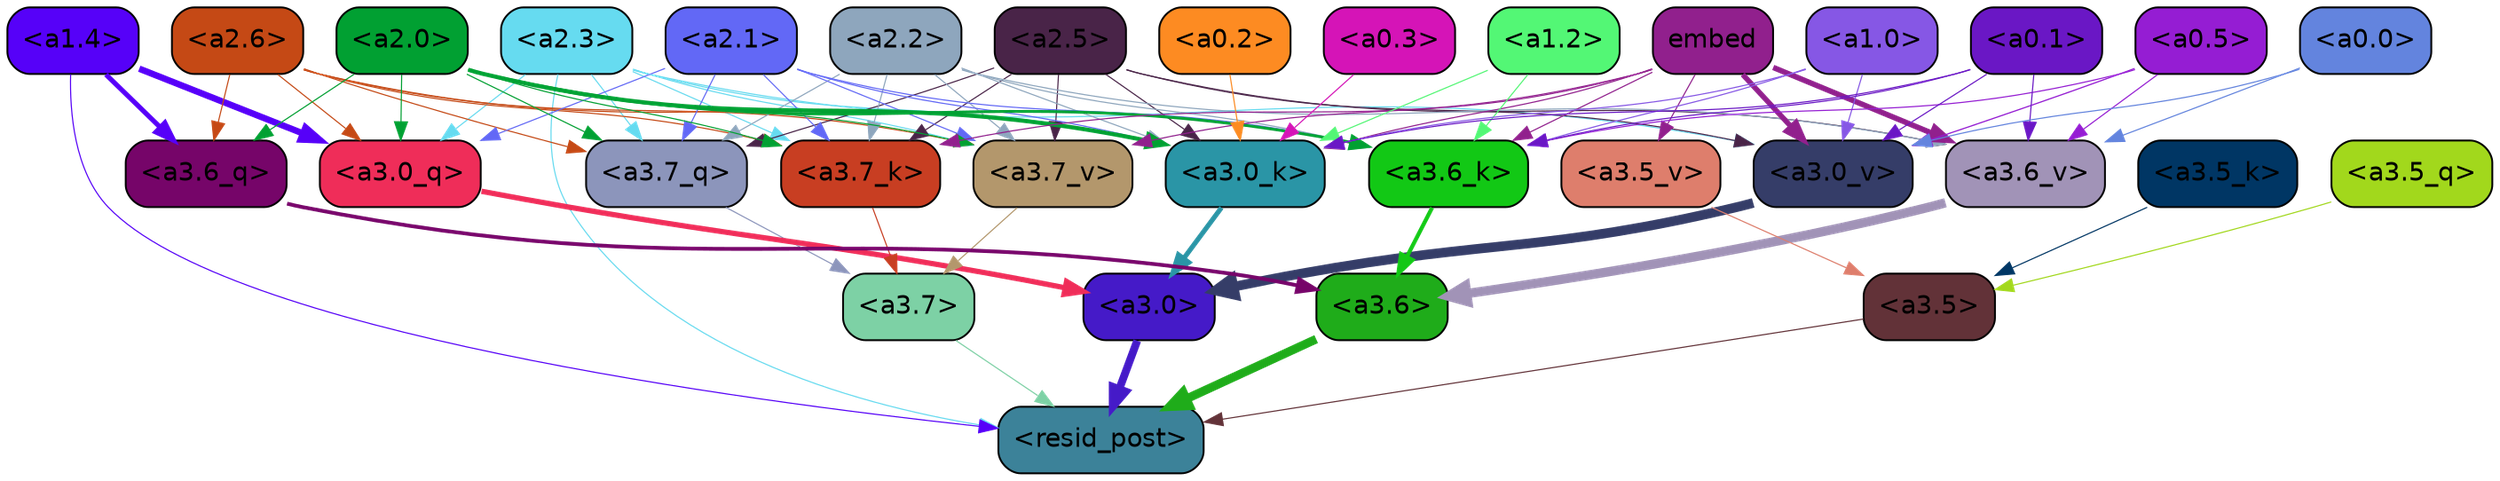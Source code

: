 strict digraph "" {
	graph [bgcolor=transparent,
		layout=dot,
		overlap=false,
		splines=true
	];
	"<a3.7>"	[color=black,
		fillcolor="#7dd1a5",
		fontname=Helvetica,
		shape=box,
		style="filled, rounded"];
	"<resid_post>"	[color=black,
		fillcolor="#3c8299",
		fontname=Helvetica,
		shape=box,
		style="filled, rounded"];
	"<a3.7>" -> "<resid_post>"	[color="#7dd1a5",
		penwidth=0.6];
	"<a3.6>"	[color=black,
		fillcolor="#1fac1a",
		fontname=Helvetica,
		shape=box,
		style="filled, rounded"];
	"<a3.6>" -> "<resid_post>"	[color="#1fac1a",
		penwidth=4.670643210411072];
	"<a3.5>"	[color=black,
		fillcolor="#623238",
		fontname=Helvetica,
		shape=box,
		style="filled, rounded"];
	"<a3.5>" -> "<resid_post>"	[color="#623238",
		penwidth=0.6];
	"<a3.0>"	[color=black,
		fillcolor="#451ac8",
		fontname=Helvetica,
		shape=box,
		style="filled, rounded"];
	"<a3.0>" -> "<resid_post>"	[color="#451ac8",
		penwidth=4.246885180473328];
	"<a2.3>"	[color=black,
		fillcolor="#66dbf0",
		fontname=Helvetica,
		shape=box,
		style="filled, rounded"];
	"<a2.3>" -> "<resid_post>"	[color="#66dbf0",
		penwidth=0.6];
	"<a3.7_q>"	[color=black,
		fillcolor="#8c95bb",
		fontname=Helvetica,
		shape=box,
		style="filled, rounded"];
	"<a2.3>" -> "<a3.7_q>"	[color="#66dbf0",
		penwidth=0.6];
	"<a3.0_q>"	[color=black,
		fillcolor="#ef2d59",
		fontname=Helvetica,
		shape=box,
		style="filled, rounded"];
	"<a2.3>" -> "<a3.0_q>"	[color="#66dbf0",
		penwidth=0.6];
	"<a3.7_k>"	[color=black,
		fillcolor="#c83e22",
		fontname=Helvetica,
		shape=box,
		style="filled, rounded"];
	"<a2.3>" -> "<a3.7_k>"	[color="#66dbf0",
		penwidth=0.6];
	"<a3.0_k>"	[color=black,
		fillcolor="#2a95a6",
		fontname=Helvetica,
		shape=box,
		style="filled, rounded"];
	"<a2.3>" -> "<a3.0_k>"	[color="#66dbf0",
		penwidth=0.6];
	"<a3.7_v>"	[color=black,
		fillcolor="#b3976c",
		fontname=Helvetica,
		shape=box,
		style="filled, rounded"];
	"<a2.3>" -> "<a3.7_v>"	[color="#66dbf0",
		penwidth=0.6];
	"<a3.0_v>"	[color=black,
		fillcolor="#353d68",
		fontname=Helvetica,
		shape=box,
		style="filled, rounded"];
	"<a2.3>" -> "<a3.0_v>"	[color="#66dbf0",
		penwidth=0.6];
	"<a1.4>"	[color=black,
		fillcolor="#5601f8",
		fontname=Helvetica,
		shape=box,
		style="filled, rounded"];
	"<a1.4>" -> "<resid_post>"	[color="#5601f8",
		penwidth=0.6];
	"<a3.6_q>"	[color=black,
		fillcolor="#760569",
		fontname=Helvetica,
		shape=box,
		style="filled, rounded"];
	"<a1.4>" -> "<a3.6_q>"	[color="#5601f8",
		penwidth=2.6487714648246765];
	"<a1.4>" -> "<a3.0_q>"	[color="#5601f8",
		penwidth=3.477886103093624];
	"<a3.7_q>" -> "<a3.7>"	[color="#8c95bb",
		penwidth=0.6];
	"<a3.6_q>" -> "<a3.6>"	[color="#760569",
		penwidth=2.03758105635643];
	"<a3.5_q>"	[color=black,
		fillcolor="#a2d81c",
		fontname=Helvetica,
		shape=box,
		style="filled, rounded"];
	"<a3.5_q>" -> "<a3.5>"	[color="#a2d81c",
		penwidth=0.6];
	"<a3.0_q>" -> "<a3.0>"	[color="#ef2d59",
		penwidth=2.8638100624084473];
	"<a3.7_k>" -> "<a3.7>"	[color="#c83e22",
		penwidth=0.6];
	"<a3.6_k>"	[color=black,
		fillcolor="#12c815",
		fontname=Helvetica,
		shape=box,
		style="filled, rounded"];
	"<a3.6_k>" -> "<a3.6>"	[color="#12c815",
		penwidth=2.174198240041733];
	"<a3.5_k>"	[color=black,
		fillcolor="#003664",
		fontname=Helvetica,
		shape=box,
		style="filled, rounded"];
	"<a3.5_k>" -> "<a3.5>"	[color="#003664",
		penwidth=0.6];
	"<a3.0_k>" -> "<a3.0>"	[color="#2a95a6",
		penwidth=2.6274144649505615];
	"<a3.7_v>" -> "<a3.7>"	[color="#b3976c",
		penwidth=0.6];
	"<a3.6_v>"	[color=black,
		fillcolor="#a193b7",
		fontname=Helvetica,
		shape=box,
		style="filled, rounded"];
	"<a3.6_v>" -> "<a3.6>"	[color="#a193b7",
		penwidth=5.002329230308533];
	"<a3.5_v>"	[color=black,
		fillcolor="#de7e6c",
		fontname=Helvetica,
		shape=box,
		style="filled, rounded"];
	"<a3.5_v>" -> "<a3.5>"	[color="#de7e6c",
		penwidth=0.6];
	"<a3.0_v>" -> "<a3.0>"	[color="#353d68",
		penwidth=5.188832879066467];
	"<a2.6>"	[color=black,
		fillcolor="#c54915",
		fontname=Helvetica,
		shape=box,
		style="filled, rounded"];
	"<a2.6>" -> "<a3.7_q>"	[color="#c54915",
		penwidth=0.6];
	"<a2.6>" -> "<a3.6_q>"	[color="#c54915",
		penwidth=0.6];
	"<a2.6>" -> "<a3.0_q>"	[color="#c54915",
		penwidth=0.6];
	"<a2.6>" -> "<a3.7_k>"	[color="#c54915",
		penwidth=0.6];
	"<a2.6>" -> "<a3.0_k>"	[color="#c54915",
		penwidth=0.6];
	"<a2.6>" -> "<a3.7_v>"	[color="#c54915",
		penwidth=0.6];
	"<a2.5>"	[color=black,
		fillcolor="#492448",
		fontname=Helvetica,
		shape=box,
		style="filled, rounded"];
	"<a2.5>" -> "<a3.7_q>"	[color="#492448",
		penwidth=0.6];
	"<a2.5>" -> "<a3.7_k>"	[color="#492448",
		penwidth=0.6];
	"<a2.5>" -> "<a3.0_k>"	[color="#492448",
		penwidth=0.6];
	"<a2.5>" -> "<a3.7_v>"	[color="#492448",
		penwidth=0.6];
	"<a2.5>" -> "<a3.6_v>"	[color="#492448",
		penwidth=0.6];
	"<a2.5>" -> "<a3.0_v>"	[color="#492448",
		penwidth=0.6];
	"<a2.2>"	[color=black,
		fillcolor="#8ea6bd",
		fontname=Helvetica,
		shape=box,
		style="filled, rounded"];
	"<a2.2>" -> "<a3.7_q>"	[color="#8ea6bd",
		penwidth=0.6];
	"<a2.2>" -> "<a3.7_k>"	[color="#8ea6bd",
		penwidth=0.6];
	"<a2.2>" -> "<a3.6_k>"	[color="#8ea6bd",
		penwidth=0.6];
	"<a2.2>" -> "<a3.0_k>"	[color="#8ea6bd",
		penwidth=0.6];
	"<a2.2>" -> "<a3.7_v>"	[color="#8ea6bd",
		penwidth=0.6];
	"<a2.2>" -> "<a3.6_v>"	[color="#8ea6bd",
		penwidth=0.6];
	"<a2.1>"	[color=black,
		fillcolor="#6268f6",
		fontname=Helvetica,
		shape=box,
		style="filled, rounded"];
	"<a2.1>" -> "<a3.7_q>"	[color="#6268f6",
		penwidth=0.6];
	"<a2.1>" -> "<a3.0_q>"	[color="#6268f6",
		penwidth=0.6];
	"<a2.1>" -> "<a3.7_k>"	[color="#6268f6",
		penwidth=0.6];
	"<a2.1>" -> "<a3.6_k>"	[color="#6268f6",
		penwidth=0.6];
	"<a2.1>" -> "<a3.0_k>"	[color="#6268f6",
		penwidth=0.6];
	"<a2.1>" -> "<a3.7_v>"	[color="#6268f6",
		penwidth=0.6];
	"<a2.0>"	[color=black,
		fillcolor="#01a032",
		fontname=Helvetica,
		shape=box,
		style="filled, rounded"];
	"<a2.0>" -> "<a3.7_q>"	[color="#01a032",
		penwidth=0.6];
	"<a2.0>" -> "<a3.6_q>"	[color="#01a032",
		penwidth=0.6];
	"<a2.0>" -> "<a3.0_q>"	[color="#01a032",
		penwidth=0.6];
	"<a2.0>" -> "<a3.7_k>"	[color="#01a032",
		penwidth=0.6];
	"<a2.0>" -> "<a3.6_k>"	[color="#01a032",
		penwidth=1.5417278409004211];
	"<a2.0>" -> "<a3.0_k>"	[color="#01a032",
		penwidth=2.23091459274292];
	"<a2.0>" -> "<a3.7_v>"	[color="#01a032",
		penwidth=0.6];
	embed	[color=black,
		fillcolor="#91208d",
		fontname=Helvetica,
		shape=box,
		style="filled, rounded"];
	embed -> "<a3.7_k>"	[color="#91208d",
		penwidth=0.6];
	embed -> "<a3.6_k>"	[color="#91208d",
		penwidth=0.6];
	embed -> "<a3.0_k>"	[color="#91208d",
		penwidth=0.6];
	embed -> "<a3.7_v>"	[color="#91208d",
		penwidth=0.6];
	embed -> "<a3.6_v>"	[color="#91208d",
		penwidth=2.9511587619781494];
	embed -> "<a3.5_v>"	[color="#91208d",
		penwidth=0.6];
	embed -> "<a3.0_v>"	[color="#91208d",
		penwidth=2.8577730655670166];
	"<a1.2>"	[color=black,
		fillcolor="#53f775",
		fontname=Helvetica,
		shape=box,
		style="filled, rounded"];
	"<a1.2>" -> "<a3.6_k>"	[color="#53f775",
		penwidth=0.6];
	"<a1.2>" -> "<a3.0_k>"	[color="#53f775",
		penwidth=0.6];
	"<a1.0>"	[color=black,
		fillcolor="#8657e5",
		fontname=Helvetica,
		shape=box,
		style="filled, rounded"];
	"<a1.0>" -> "<a3.6_k>"	[color="#8657e5",
		penwidth=0.6];
	"<a1.0>" -> "<a3.0_k>"	[color="#8657e5",
		penwidth=0.6];
	"<a1.0>" -> "<a3.0_v>"	[color="#8657e5",
		penwidth=0.6];
	"<a0.5>"	[color=black,
		fillcolor="#951dd3",
		fontname=Helvetica,
		shape=box,
		style="filled, rounded"];
	"<a0.5>" -> "<a3.6_k>"	[color="#951dd3",
		penwidth=0.6];
	"<a0.5>" -> "<a3.6_v>"	[color="#951dd3",
		penwidth=0.6];
	"<a0.5>" -> "<a3.0_v>"	[color="#951dd3",
		penwidth=0.6446345448493958];
	"<a0.1>"	[color=black,
		fillcolor="#6a17c5",
		fontname=Helvetica,
		shape=box,
		style="filled, rounded"];
	"<a0.1>" -> "<a3.6_k>"	[color="#6a17c5",
		penwidth=0.6];
	"<a0.1>" -> "<a3.0_k>"	[color="#6a17c5",
		penwidth=0.6];
	"<a0.1>" -> "<a3.6_v>"	[color="#6a17c5",
		penwidth=0.6];
	"<a0.1>" -> "<a3.0_v>"	[color="#6a17c5",
		penwidth=0.6];
	"<a0.3>"	[color=black,
		fillcolor="#d514b7",
		fontname=Helvetica,
		shape=box,
		style="filled, rounded"];
	"<a0.3>" -> "<a3.0_k>"	[color="#d514b7",
		penwidth=0.6];
	"<a0.2>"	[color=black,
		fillcolor="#fd8b22",
		fontname=Helvetica,
		shape=box,
		style="filled, rounded"];
	"<a0.2>" -> "<a3.0_k>"	[color="#fd8b22",
		penwidth=0.6];
	"<a0.0>"	[color=black,
		fillcolor="#6384de",
		fontname=Helvetica,
		shape=box,
		style="filled, rounded"];
	"<a0.0>" -> "<a3.6_v>"	[color="#6384de",
		penwidth=0.6];
	"<a0.0>" -> "<a3.0_v>"	[color="#6384de",
		penwidth=0.6];
}
